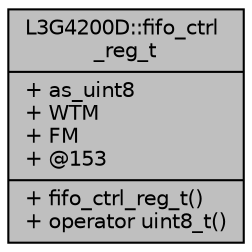 digraph "L3G4200D::fifo_ctrl_reg_t"
{
  edge [fontname="Helvetica",fontsize="10",labelfontname="Helvetica",labelfontsize="10"];
  node [fontname="Helvetica",fontsize="10",shape=record];
  Node1 [label="{L3G4200D::fifo_ctrl\l_reg_t\n|+ as_uint8\l+ WTM\l+ FM\l+ @153\l|+ fifo_ctrl_reg_t()\l+ operator uint8_t()\l}",height=0.2,width=0.4,color="black", fillcolor="grey75", style="filled", fontcolor="black"];
}
